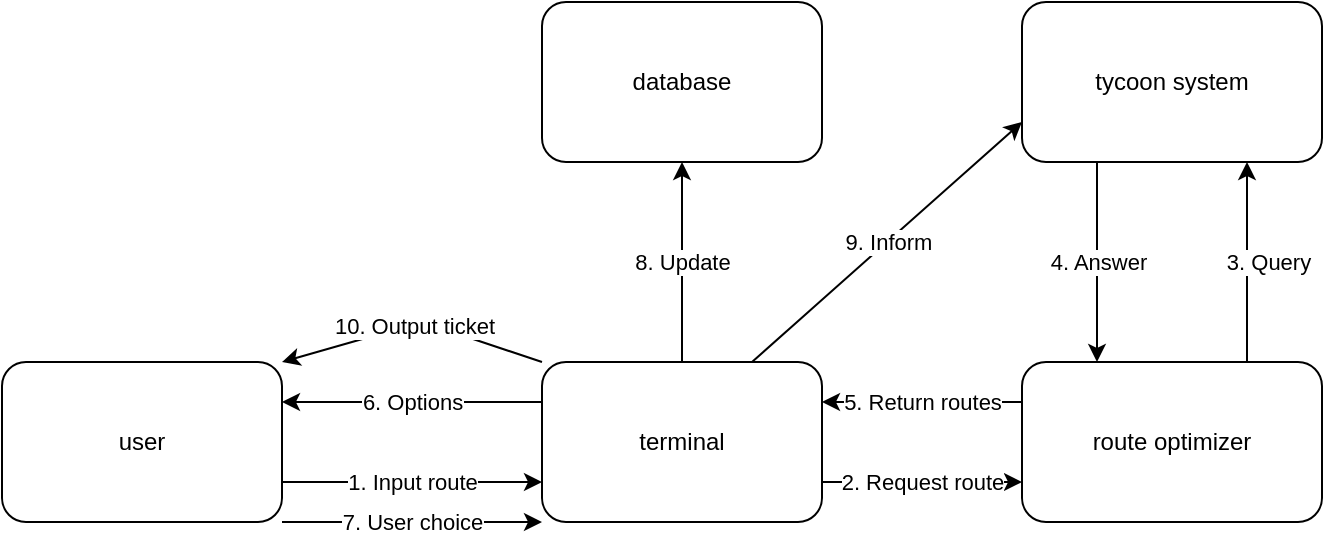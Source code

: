 <mxfile>
    <diagram id="FRi-xxCxO0vx3fkzltxn" name="Page-1">
        <mxGraphModel dx="1023" dy="1296" grid="1" gridSize="10" guides="1" tooltips="1" connect="1" arrows="1" fold="1" page="1" pageScale="1" pageWidth="850" pageHeight="1100" math="0" shadow="0">
            <root>
                <mxCell id="0"/>
                <mxCell id="1" parent="0"/>
                <mxCell id="2" value="user" style="rounded=1;whiteSpace=wrap;html=1;" vertex="1" parent="1">
                    <mxGeometry x="95" y="490" width="140" height="80" as="geometry"/>
                </mxCell>
                <mxCell id="3" value="terminal" style="rounded=1;whiteSpace=wrap;html=1;" vertex="1" parent="1">
                    <mxGeometry x="365" y="490" width="140" height="80" as="geometry"/>
                </mxCell>
                <mxCell id="4" value="route optimizer" style="rounded=1;whiteSpace=wrap;html=1;" vertex="1" parent="1">
                    <mxGeometry x="605" y="490" width="150" height="80" as="geometry"/>
                </mxCell>
                <mxCell id="5" value="database" style="rounded=1;whiteSpace=wrap;html=1;" vertex="1" parent="1">
                    <mxGeometry x="365" y="310" width="140" height="80" as="geometry"/>
                </mxCell>
                <mxCell id="6" value="tycoon system" style="rounded=1;whiteSpace=wrap;html=1;" vertex="1" parent="1">
                    <mxGeometry x="605" y="310" width="150" height="80" as="geometry"/>
                </mxCell>
                <mxCell id="7" value="" style="endArrow=classic;html=1;exitX=0.75;exitY=0;exitDx=0;exitDy=0;entryX=0.75;entryY=1;entryDx=0;entryDy=0;" edge="1" parent="1" source="4" target="6">
                    <mxGeometry relative="1" as="geometry">
                        <mxPoint x="685" y="440" as="sourcePoint"/>
                        <mxPoint x="785" y="440" as="targetPoint"/>
                        <Array as="points"/>
                    </mxGeometry>
                </mxCell>
                <mxCell id="8" value="3. Query" style="edgeLabel;resizable=0;html=1;align=center;verticalAlign=middle;rounded=1;" connectable="0" vertex="1" parent="7">
                    <mxGeometry relative="1" as="geometry">
                        <mxPoint x="10" as="offset"/>
                    </mxGeometry>
                </mxCell>
                <mxCell id="9" value="" style="endArrow=classic;html=1;exitX=0.75;exitY=0;exitDx=0;exitDy=0;entryX=0;entryY=0.75;entryDx=0;entryDy=0;" edge="1" parent="1" source="3" target="6">
                    <mxGeometry relative="1" as="geometry">
                        <mxPoint x="465" y="470" as="sourcePoint"/>
                        <mxPoint x="565" y="470" as="targetPoint"/>
                    </mxGeometry>
                </mxCell>
                <mxCell id="10" value="9. Inform" style="edgeLabel;resizable=0;html=1;align=center;verticalAlign=middle;rounded=1;" connectable="0" vertex="1" parent="9">
                    <mxGeometry relative="1" as="geometry"/>
                </mxCell>
                <mxCell id="11" value="" style="endArrow=classic;html=1;exitX=0.5;exitY=0;exitDx=0;exitDy=0;entryX=0.5;entryY=1;entryDx=0;entryDy=0;" edge="1" parent="1" source="3" target="5">
                    <mxGeometry relative="1" as="geometry">
                        <mxPoint x="395" y="410" as="sourcePoint"/>
                        <mxPoint x="495" y="410" as="targetPoint"/>
                    </mxGeometry>
                </mxCell>
                <mxCell id="12" value="8. Update" style="edgeLabel;resizable=0;html=1;align=center;verticalAlign=middle;rounded=1;" connectable="0" vertex="1" parent="11">
                    <mxGeometry relative="1" as="geometry"/>
                </mxCell>
                <mxCell id="13" value="" style="endArrow=classic;html=1;exitX=0.25;exitY=1;exitDx=0;exitDy=0;entryX=0.25;entryY=0;entryDx=0;entryDy=0;" edge="1" parent="1" source="6" target="4">
                    <mxGeometry relative="1" as="geometry">
                        <mxPoint x="595" y="450" as="sourcePoint"/>
                        <mxPoint x="695" y="450" as="targetPoint"/>
                    </mxGeometry>
                </mxCell>
                <mxCell id="14" value="4. Answer" style="edgeLabel;resizable=0;html=1;align=center;verticalAlign=middle;rounded=1;" connectable="0" vertex="1" parent="13">
                    <mxGeometry relative="1" as="geometry"/>
                </mxCell>
                <mxCell id="15" value="" style="endArrow=classic;html=1;entryX=1;entryY=0.25;entryDx=0;entryDy=0;exitX=0;exitY=0.25;exitDx=0;exitDy=0;" edge="1" parent="1" source="4" target="3">
                    <mxGeometry relative="1" as="geometry">
                        <mxPoint x="500" y="470" as="sourcePoint"/>
                        <mxPoint x="600" y="470" as="targetPoint"/>
                    </mxGeometry>
                </mxCell>
                <mxCell id="16" value="5. Return routes" style="edgeLabel;resizable=0;html=1;align=center;verticalAlign=middle;rounded=1;" connectable="0" vertex="1" parent="15">
                    <mxGeometry relative="1" as="geometry"/>
                </mxCell>
                <mxCell id="17" value="" style="endArrow=classic;html=1;entryX=0;entryY=0.75;entryDx=0;entryDy=0;exitX=1;exitY=0.75;exitDx=0;exitDy=0;" edge="1" parent="1" source="3" target="4">
                    <mxGeometry relative="1" as="geometry">
                        <mxPoint x="565" y="580" as="sourcePoint"/>
                        <mxPoint x="445" y="580" as="targetPoint"/>
                    </mxGeometry>
                </mxCell>
                <mxCell id="18" value="2. Request route" style="edgeLabel;resizable=0;html=1;align=center;verticalAlign=middle;rounded=1;" connectable="0" vertex="1" parent="17">
                    <mxGeometry relative="1" as="geometry"/>
                </mxCell>
                <mxCell id="19" value="" style="endArrow=classic;html=1;exitX=0;exitY=0;exitDx=0;exitDy=0;entryX=1;entryY=0;entryDx=0;entryDy=0;" edge="1" parent="1" source="3" target="2">
                    <mxGeometry relative="1" as="geometry">
                        <mxPoint x="195" y="435" as="sourcePoint"/>
                        <mxPoint x="345" y="320" as="targetPoint"/>
                        <Array as="points">
                            <mxPoint x="305" y="470"/>
                        </Array>
                    </mxGeometry>
                </mxCell>
                <mxCell id="20" value="10. Output ticket" style="edgeLabel;resizable=0;html=1;align=center;verticalAlign=middle;rounded=1;" connectable="0" vertex="1" parent="19">
                    <mxGeometry relative="1" as="geometry"/>
                </mxCell>
                <mxCell id="21" value="" style="endArrow=classic;html=1;exitX=0;exitY=0.25;exitDx=0;exitDy=0;entryX=1;entryY=0.25;entryDx=0;entryDy=0;" edge="1" parent="1" source="3" target="2">
                    <mxGeometry relative="1" as="geometry">
                        <mxPoint x="145" y="407.5" as="sourcePoint"/>
                        <mxPoint x="295" y="292.5" as="targetPoint"/>
                    </mxGeometry>
                </mxCell>
                <mxCell id="22" value="6. Options" style="edgeLabel;resizable=0;html=1;align=center;verticalAlign=middle;rounded=1;" connectable="0" vertex="1" parent="21">
                    <mxGeometry relative="1" as="geometry"/>
                </mxCell>
                <mxCell id="23" value="" style="endArrow=classic;html=1;exitX=1;exitY=1;exitDx=0;exitDy=0;entryX=0;entryY=1;entryDx=0;entryDy=0;" edge="1" parent="1" source="2" target="3">
                    <mxGeometry relative="1" as="geometry">
                        <mxPoint x="415" y="650" as="sourcePoint"/>
                        <mxPoint x="315" y="660" as="targetPoint"/>
                        <Array as="points">
                            <mxPoint x="305" y="570"/>
                        </Array>
                    </mxGeometry>
                </mxCell>
                <mxCell id="24" value="7. User choice" style="edgeLabel;resizable=0;html=1;align=center;verticalAlign=middle;rounded=1;" connectable="0" vertex="1" parent="23">
                    <mxGeometry relative="1" as="geometry"/>
                </mxCell>
                <mxCell id="25" value="" style="endArrow=classic;html=1;entryX=0;entryY=0.75;entryDx=0;entryDy=0;exitX=1;exitY=0.75;exitDx=0;exitDy=0;" edge="1" parent="1" source="2" target="3">
                    <mxGeometry relative="1" as="geometry">
                        <mxPoint x="315" y="640" as="sourcePoint"/>
                        <mxPoint x="185" y="640" as="targetPoint"/>
                        <Array as="points">
                            <mxPoint x="295" y="550"/>
                        </Array>
                    </mxGeometry>
                </mxCell>
                <mxCell id="26" value="1. Input route" style="edgeLabel;resizable=0;html=1;align=center;verticalAlign=middle;rounded=1;" connectable="0" vertex="1" parent="25">
                    <mxGeometry relative="1" as="geometry"/>
                </mxCell>
            </root>
        </mxGraphModel>
    </diagram>
</mxfile>